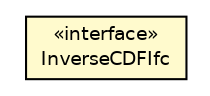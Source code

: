 #!/usr/local/bin/dot
#
# Class diagram 
# Generated by UMLGraph version 5.4 (http://www.umlgraph.org/)
#

digraph G {
	edge [fontname="Helvetica",fontsize=10,labelfontname="Helvetica",labelfontsize=10];
	node [fontname="Helvetica",fontsize=10,shape=plaintext];
	nodesep=0.25;
	ranksep=0.5;
	// jsl.utilities.random.distributions.InverseCDFIfc
	c105220 [label=<<table title="jsl.utilities.random.distributions.InverseCDFIfc" border="0" cellborder="1" cellspacing="0" cellpadding="2" port="p" bgcolor="lemonChiffon" href="./InverseCDFIfc.html">
		<tr><td><table border="0" cellspacing="0" cellpadding="1">
<tr><td align="center" balign="center"> &#171;interface&#187; </td></tr>
<tr><td align="center" balign="center"> InverseCDFIfc </td></tr>
		</table></td></tr>
		</table>>, URL="./InverseCDFIfc.html", fontname="Helvetica", fontcolor="black", fontsize=9.0];
}

